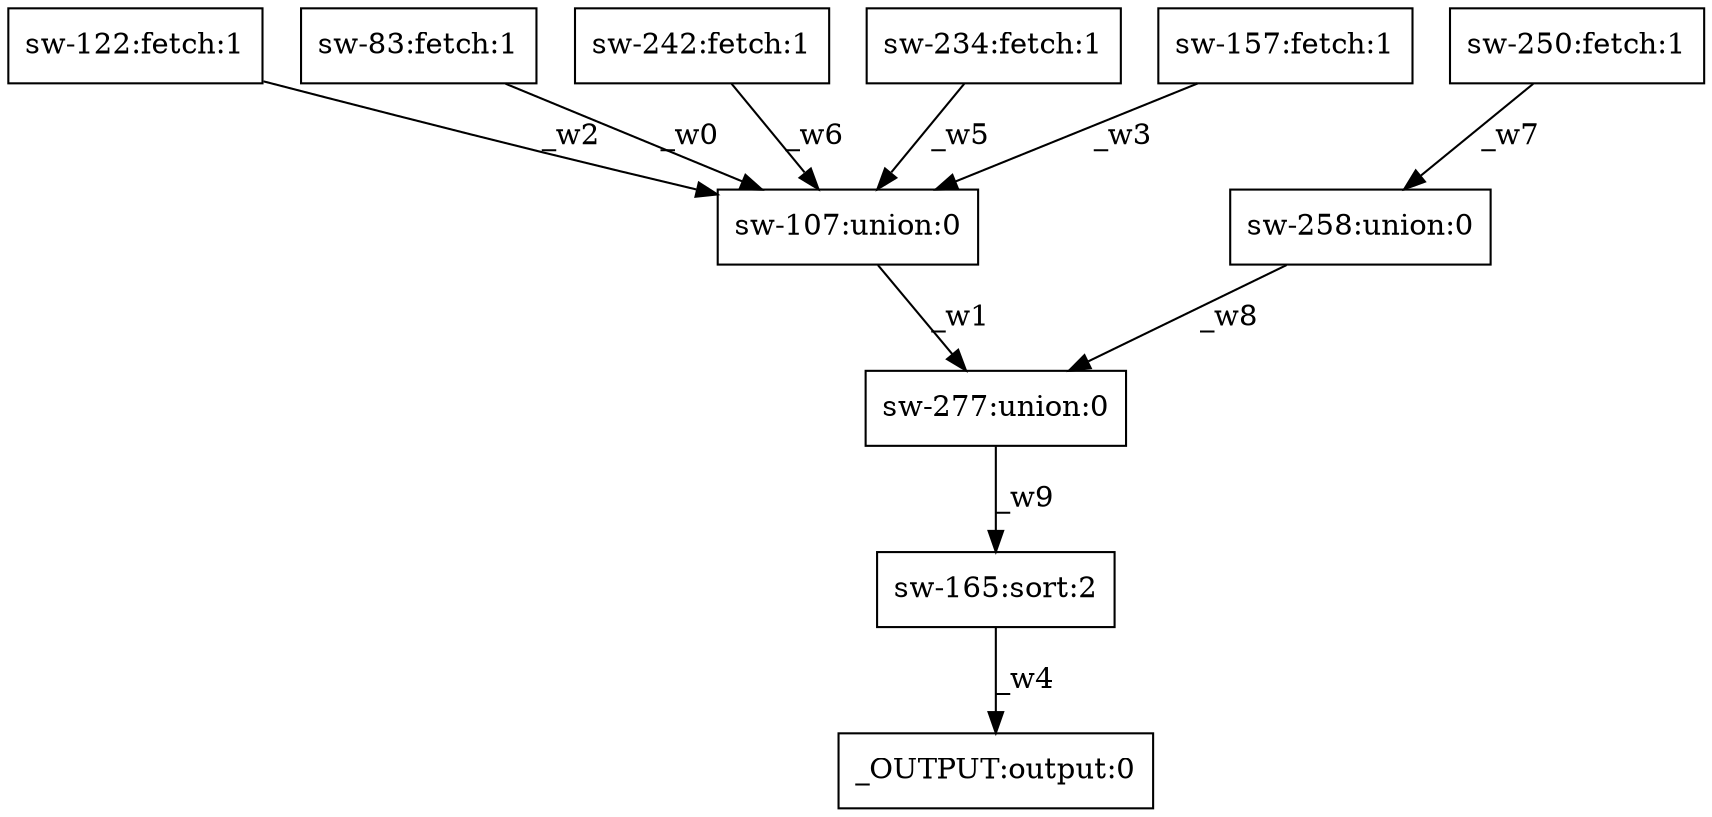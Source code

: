 digraph test1 { node [shape=box] "_OUTPUT" [label="_OUTPUT:output:0"];"sw-122" [label="sw-122:fetch:1"];"sw-83" [label="sw-83:fetch:1"];"sw-242" [label="sw-242:fetch:1"];"sw-107" [label="sw-107:union:0"];"sw-258" [label="sw-258:union:0"];"sw-165" [label="sw-165:sort:2"];"sw-277" [label="sw-277:union:0"];"sw-250" [label="sw-250:fetch:1"];"sw-234" [label="sw-234:fetch:1"];"sw-157" [label="sw-157:fetch:1"];"sw-83" -> "sw-107" [label="_w0"];"sw-107" -> "sw-277" [label="_w1"];"sw-122" -> "sw-107" [label="_w2"];"sw-157" -> "sw-107" [label="_w3"];"sw-165" -> "_OUTPUT" [label="_w4"];"sw-234" -> "sw-107" [label="_w5"];"sw-242" -> "sw-107" [label="_w6"];"sw-250" -> "sw-258" [label="_w7"];"sw-258" -> "sw-277" [label="_w8"];"sw-277" -> "sw-165" [label="_w9"];}